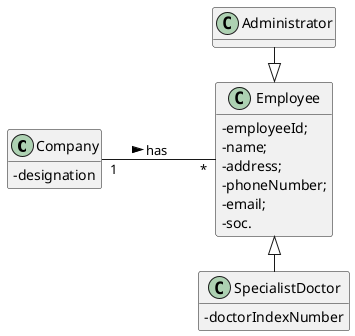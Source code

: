 @startuml
hide methods
left to right direction
skinparam classAttributeIconSize 0


class Company {
  -designation
}

class Employee {
	-employeeId;
	-name;
	-address;
	-phoneNumber;
	-email;
	-soc.
}

class SpecialistDoctor{
    -doctorIndexNumber
}

Company "1" -- "*" Employee : has >
SpecialistDoctor -left-|> Employee
Administrator -right-|> Employee



@enduml
